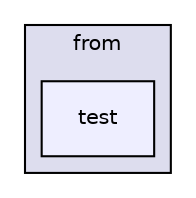 digraph "gulp-src/node_modules/gulp-html-to-json/node_modules/event-stream/node_modules/from/test" {
  compound=true
  node [ fontsize="10", fontname="Helvetica"];
  edge [ labelfontsize="10", labelfontname="Helvetica"];
  subgraph clusterdir_af4ab0df4ddb12ab01e052edef1e6767 {
    graph [ bgcolor="#ddddee", pencolor="black", label="from" fontname="Helvetica", fontsize="10", URL="dir_af4ab0df4ddb12ab01e052edef1e6767.html"]
  dir_34d31ca44edf3c531f4dbc633e110869 [shape=box, label="test", style="filled", fillcolor="#eeeeff", pencolor="black", URL="dir_34d31ca44edf3c531f4dbc633e110869.html"];
  }
}
